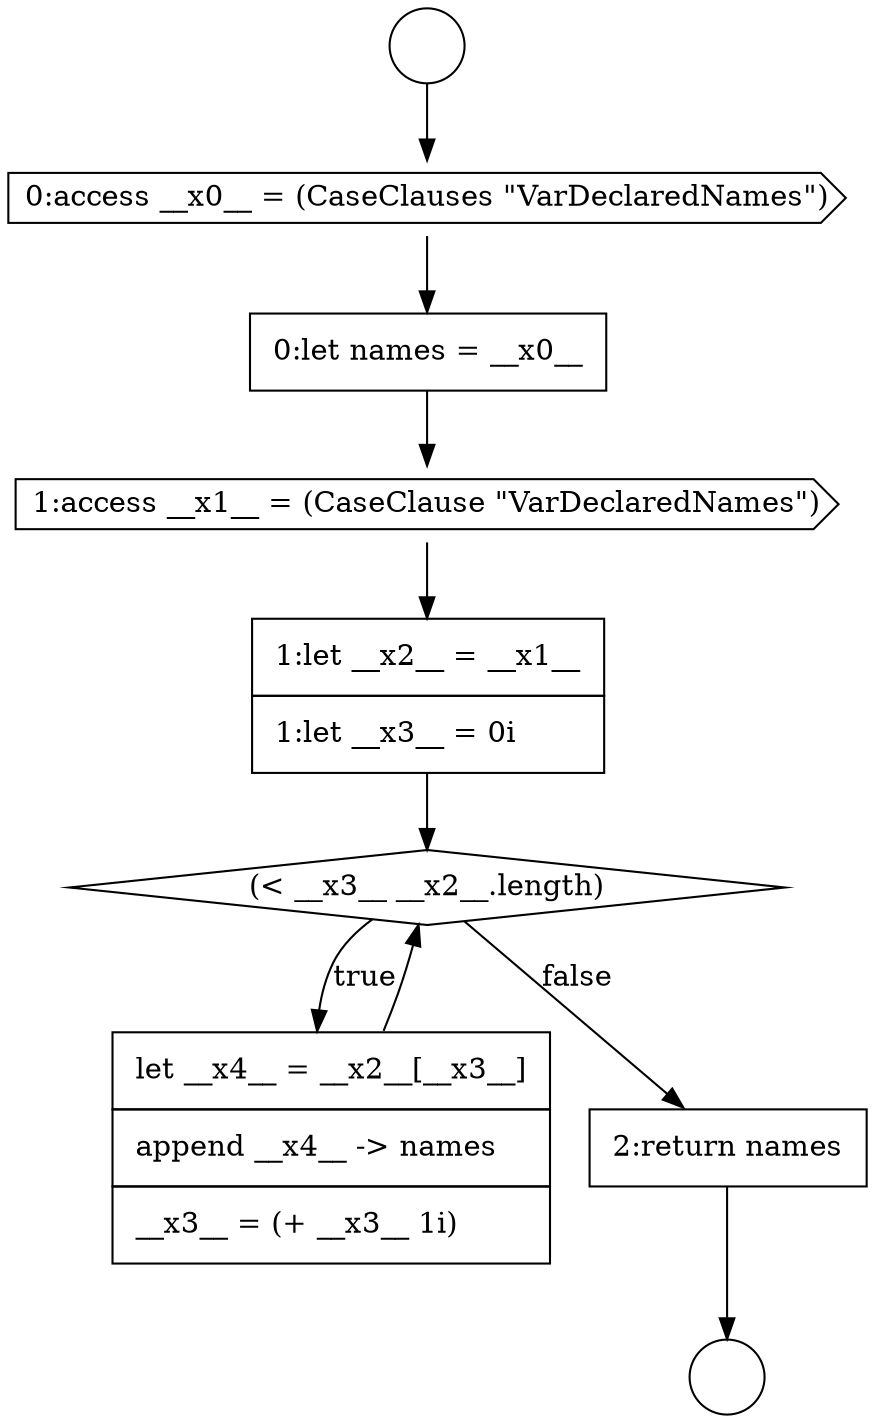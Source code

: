 digraph {
  node7040 [shape=cds, label=<<font color="black">1:access __x1__ = (CaseClause &quot;VarDeclaredNames&quot;)</font>> color="black" fillcolor="white" style=filled]
  node7043 [shape=none, margin=0, label=<<font color="black">
    <table border="0" cellborder="1" cellspacing="0" cellpadding="10">
      <tr><td align="left">let __x4__ = __x2__[__x3__]</td></tr>
      <tr><td align="left">append __x4__ -&gt; names</td></tr>
      <tr><td align="left">__x3__ = (+ __x3__ 1i)</td></tr>
    </table>
  </font>> color="black" fillcolor="white" style=filled]
  node7036 [shape=circle label=" " color="black" fillcolor="white" style=filled]
  node7037 [shape=circle label=" " color="black" fillcolor="white" style=filled]
  node7042 [shape=diamond, label=<<font color="black">(&lt; __x3__ __x2__.length)</font>> color="black" fillcolor="white" style=filled]
  node7044 [shape=none, margin=0, label=<<font color="black">
    <table border="0" cellborder="1" cellspacing="0" cellpadding="10">
      <tr><td align="left">2:return names</td></tr>
    </table>
  </font>> color="black" fillcolor="white" style=filled]
  node7039 [shape=none, margin=0, label=<<font color="black">
    <table border="0" cellborder="1" cellspacing="0" cellpadding="10">
      <tr><td align="left">0:let names = __x0__</td></tr>
    </table>
  </font>> color="black" fillcolor="white" style=filled]
  node7041 [shape=none, margin=0, label=<<font color="black">
    <table border="0" cellborder="1" cellspacing="0" cellpadding="10">
      <tr><td align="left">1:let __x2__ = __x1__</td></tr>
      <tr><td align="left">1:let __x3__ = 0i</td></tr>
    </table>
  </font>> color="black" fillcolor="white" style=filled]
  node7038 [shape=cds, label=<<font color="black">0:access __x0__ = (CaseClauses &quot;VarDeclaredNames&quot;)</font>> color="black" fillcolor="white" style=filled]
  node7042 -> node7043 [label=<<font color="black">true</font>> color="black"]
  node7042 -> node7044 [label=<<font color="black">false</font>> color="black"]
  node7040 -> node7041 [ color="black"]
  node7036 -> node7038 [ color="black"]
  node7041 -> node7042 [ color="black"]
  node7039 -> node7040 [ color="black"]
  node7038 -> node7039 [ color="black"]
  node7044 -> node7037 [ color="black"]
  node7043 -> node7042 [ color="black"]
}
